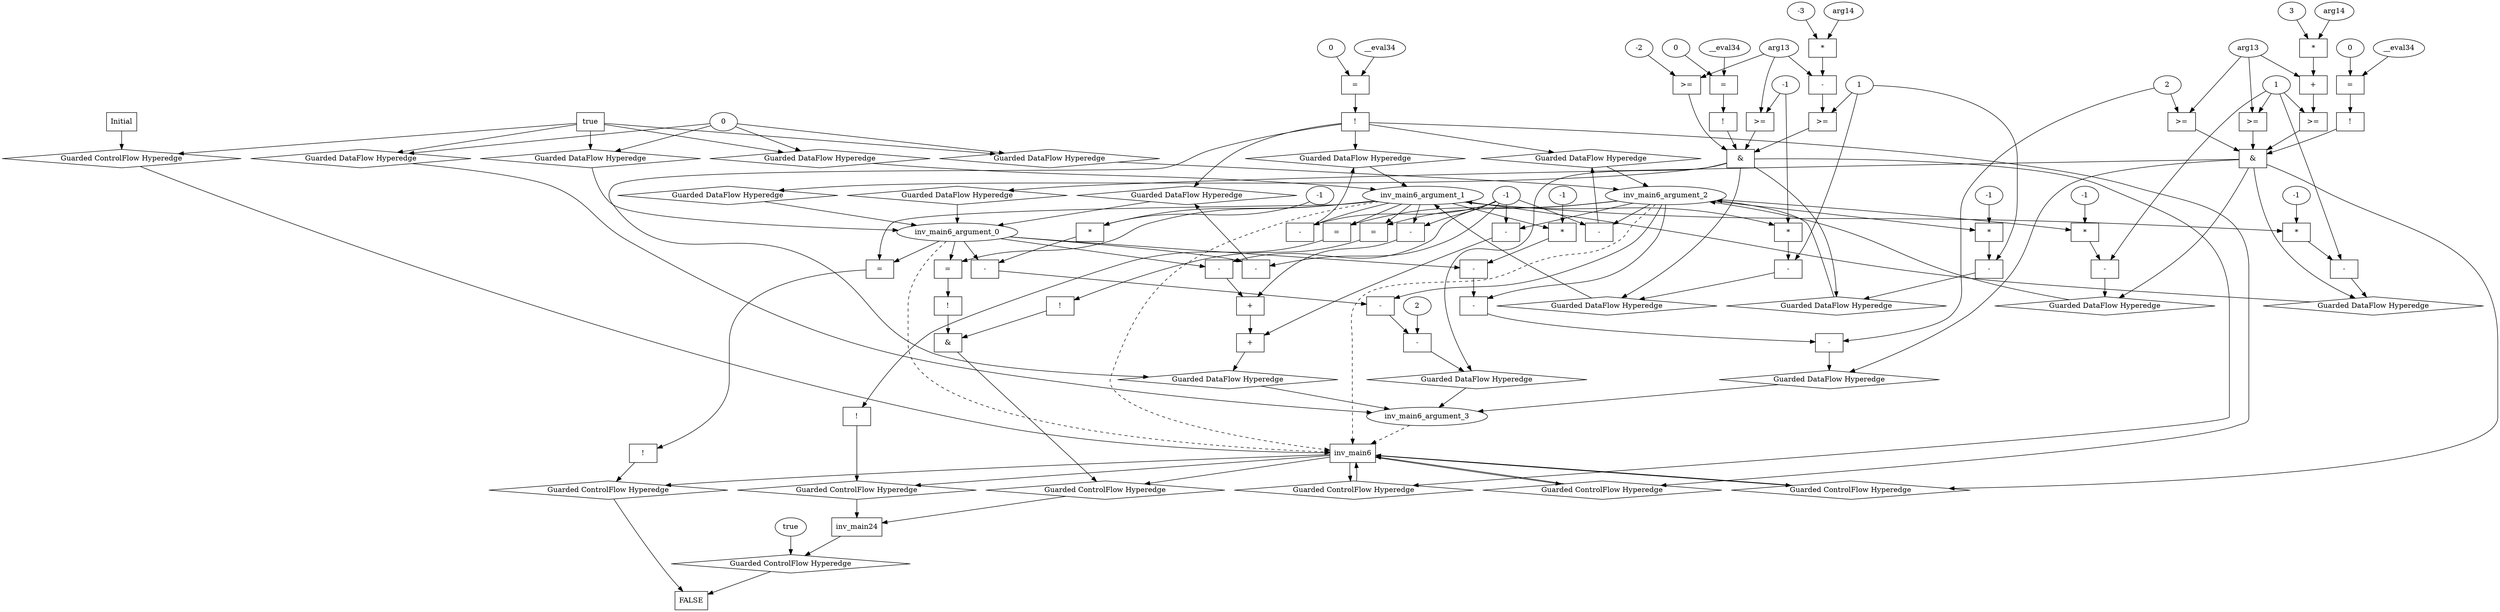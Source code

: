 digraph dag {
inv_main24 [label="inv_main24" shape="rect"];
inv_main6 [label="inv_main6" shape="rect"];
FALSE [label="FALSE" shape="rect"];
Initial [label="Initial" shape="rect"];
ControlFowHyperEdge_0 [label="Guarded ControlFlow Hyperedge" shape="diamond"];
Initial -> ControlFowHyperEdge_0[label=""]
ControlFowHyperEdge_0 -> inv_main6[label=""]
ControlFowHyperEdge_1 [label="Guarded ControlFlow Hyperedge" shape="diamond"];
inv_main6 -> ControlFowHyperEdge_1[label=""]
ControlFowHyperEdge_1 -> inv_main6[label=""]
ControlFowHyperEdge_2 [label="Guarded ControlFlow Hyperedge" shape="diamond"];
inv_main6 -> ControlFowHyperEdge_2[label=""]
ControlFowHyperEdge_2 -> inv_main6[label=""]
ControlFowHyperEdge_3 [label="Guarded ControlFlow Hyperedge" shape="diamond"];
inv_main6 -> ControlFowHyperEdge_3[label=""]
ControlFowHyperEdge_3 -> inv_main6[label=""]
ControlFowHyperEdge_4 [label="Guarded ControlFlow Hyperedge" shape="diamond"];
inv_main6 -> ControlFowHyperEdge_4[label=""]
ControlFowHyperEdge_4 -> inv_main24[label=""]
ControlFowHyperEdge_5 [label="Guarded ControlFlow Hyperedge" shape="diamond"];
inv_main6 -> ControlFowHyperEdge_5[label=""]
ControlFowHyperEdge_5 -> inv_main24[label=""]
ControlFowHyperEdge_6 [label="Guarded ControlFlow Hyperedge" shape="diamond"];
inv_main6 -> ControlFowHyperEdge_6[label=""]
ControlFowHyperEdge_6 -> FALSE[label=""]
ControlFowHyperEdge_7 [label="Guarded ControlFlow Hyperedge" shape="diamond"];
inv_main24 -> ControlFowHyperEdge_7[label=""]
ControlFowHyperEdge_7 -> FALSE[label=""]
inv_main6_argument_0 [label="inv_main6_argument_0" shape="oval"];
inv_main6_argument_0 -> inv_main6[label="" style="dashed"]
inv_main6_argument_1 [label="inv_main6_argument_1" shape="oval"];
inv_main6_argument_1 -> inv_main6[label="" style="dashed"]
inv_main6_argument_2 [label="inv_main6_argument_2" shape="oval"];
inv_main6_argument_2 -> inv_main6[label="" style="dashed"]
inv_main6_argument_3 [label="inv_main6_argument_3" shape="oval"];
inv_main6_argument_3 -> inv_main6[label="" style="dashed"]

true_0 [label="true" shape="rect"];
true_0->ControlFowHyperEdge_0 [label=""];
xxxinv_main6___Initial_0xxxdataFlow_0_node_0 [label="0"];

xxxinv_main6___Initial_0xxxdataFlow_0_node_0->DataFowHyperEdge_0_inv_main6_argument_0 [label=""];

xxxinv_main6___Initial_0xxxdataFlow_0_node_0->DataFowHyperEdge_0_inv_main6_argument_1 [label=""];

xxxinv_main6___Initial_0xxxdataFlow_0_node_0->DataFowHyperEdge_0_inv_main6_argument_2 [label=""];

xxxinv_main6___Initial_0xxxdataFlow_0_node_0->DataFowHyperEdge_0_inv_main6_argument_3 [label=""];
xxxinv_main6___inv_main6_1xxxguard_0_node_0 [label="!" shape="rect"];
xxxinv_main6___inv_main6_1xxxguard_0_node_1 [label="=" shape="rect"];
xxxinv_main6___inv_main6_1xxxguard_0_node_2 [label="__eval34"];
xxxinv_main6___inv_main6_1xxxguard_0_node_3 [label="0"];
xxxinv_main6___inv_main6_1xxxguard_0_node_1->xxxinv_main6___inv_main6_1xxxguard_0_node_0
xxxinv_main6___inv_main6_1xxxguard_0_node_2->xxxinv_main6___inv_main6_1xxxguard_0_node_1
xxxinv_main6___inv_main6_1xxxguard_0_node_3->xxxinv_main6___inv_main6_1xxxguard_0_node_1

xxxinv_main6___inv_main6_1xxxguard_0_node_0->ControlFowHyperEdge_1 [label=""];
xxxinv_main6___inv_main6_1xxxdataFlow_0_node_0 [label="-" shape="rect"];
xxxinv_main6___inv_main6_1xxxdataFlow_0_node_2 [label="-1"];
inv_main6_argument_0->xxxinv_main6___inv_main6_1xxxdataFlow_0_node_0
xxxinv_main6___inv_main6_1xxxdataFlow_0_node_2->xxxinv_main6___inv_main6_1xxxdataFlow_0_node_0

xxxinv_main6___inv_main6_1xxxdataFlow_0_node_0->DataFowHyperEdge_1_inv_main6_argument_0 [label=""];
xxxinv_main6___inv_main6_1xxxdataFlow1_node_0 [label="-" shape="rect"];
inv_main6_argument_1->xxxinv_main6___inv_main6_1xxxdataFlow1_node_0
xxxinv_main6___inv_main6_1xxxdataFlow_0_node_2->xxxinv_main6___inv_main6_1xxxdataFlow1_node_0

xxxinv_main6___inv_main6_1xxxdataFlow1_node_0->DataFowHyperEdge_1_inv_main6_argument_1 [label=""];
xxxinv_main6___inv_main6_1xxxdataFlow2_node_0 [label="-" shape="rect"];
inv_main6_argument_2->xxxinv_main6___inv_main6_1xxxdataFlow2_node_0
xxxinv_main6___inv_main6_1xxxdataFlow_0_node_2->xxxinv_main6___inv_main6_1xxxdataFlow2_node_0

xxxinv_main6___inv_main6_1xxxdataFlow2_node_0->DataFowHyperEdge_1_inv_main6_argument_2 [label=""];
xxxinv_main6___inv_main6_1xxxdataFlow3_node_0 [label="+" shape="rect"];
xxxinv_main6___inv_main6_1xxxdataFlow3_node_1 [label="+" shape="rect"];
xxxinv_main6___inv_main6_1xxxdataFlow3_node_2 [label="-" shape="rect"];
xxxinv_main6___inv_main6_1xxxdataFlow3_node_5 [label="-" shape="rect"];
xxxinv_main6___inv_main6_1xxxdataFlow3_node_8 [label="-" shape="rect"];
xxxinv_main6___inv_main6_1xxxdataFlow3_node_1->xxxinv_main6___inv_main6_1xxxdataFlow3_node_0
xxxinv_main6___inv_main6_1xxxdataFlow3_node_8->xxxinv_main6___inv_main6_1xxxdataFlow3_node_0
xxxinv_main6___inv_main6_1xxxdataFlow3_node_2->xxxinv_main6___inv_main6_1xxxdataFlow3_node_1
xxxinv_main6___inv_main6_1xxxdataFlow3_node_5->xxxinv_main6___inv_main6_1xxxdataFlow3_node_1
inv_main6_argument_0->xxxinv_main6___inv_main6_1xxxdataFlow3_node_2
xxxinv_main6___inv_main6_1xxxdataFlow_0_node_2->xxxinv_main6___inv_main6_1xxxdataFlow3_node_2
inv_main6_argument_1->xxxinv_main6___inv_main6_1xxxdataFlow3_node_5
xxxinv_main6___inv_main6_1xxxdataFlow_0_node_2->xxxinv_main6___inv_main6_1xxxdataFlow3_node_5
inv_main6_argument_2->xxxinv_main6___inv_main6_1xxxdataFlow3_node_8
xxxinv_main6___inv_main6_1xxxdataFlow_0_node_2->xxxinv_main6___inv_main6_1xxxdataFlow3_node_8

xxxinv_main6___inv_main6_1xxxdataFlow3_node_0->DataFowHyperEdge_1_inv_main6_argument_3 [label=""];
xxxinv_main6___inv_main6_2xxx_and [label="&" shape="rect"];
xxxinv_main6___inv_main6_2xxxguard_0_node_0 [label="!" shape="rect"];
xxxinv_main6___inv_main6_2xxxguard_0_node_1 [label="=" shape="rect"];
xxxinv_main6___inv_main6_2xxxguard_0_node_2 [label="__eval34"];
xxxinv_main6___inv_main6_2xxxguard_0_node_3 [label="0"];
xxxinv_main6___inv_main6_2xxxguard_0_node_1->xxxinv_main6___inv_main6_2xxxguard_0_node_0
xxxinv_main6___inv_main6_2xxxguard_0_node_2->xxxinv_main6___inv_main6_2xxxguard_0_node_1
xxxinv_main6___inv_main6_2xxxguard_0_node_3->xxxinv_main6___inv_main6_2xxxguard_0_node_1

xxxinv_main6___inv_main6_2xxxguard_0_node_0->xxxinv_main6___inv_main6_2xxx_and [label=""];
xxxinv_main6___inv_main6_2xxxguard1_node_0 [label=">=" shape="rect"];
xxxinv_main6___inv_main6_2xxxguard1_node_1 [label="-" shape="rect"];
xxxinv_main6___inv_main6_2xxxguard1_node_2 [label="*" shape="rect"];
xxxinv_main6___inv_main6_2xxxguard1_node_3 [label="-3"];
xxxinv_main6___inv_main6_2xxxguard1_node_4 [label="arg14"];
xxxinv_main6___inv_main6_2xxxguard1_node_5 [label="arg13"];
xxxinv_main6___inv_main6_2xxxguard1_node_1->xxxinv_main6___inv_main6_2xxxguard1_node_0
xxxinv_main6___inv_main6_2xxxdataFlow_0_node_1->xxxinv_main6___inv_main6_2xxxguard1_node_0
xxxinv_main6___inv_main6_2xxxguard1_node_2->xxxinv_main6___inv_main6_2xxxguard1_node_1
xxxinv_main6___inv_main6_2xxxguard1_node_5->xxxinv_main6___inv_main6_2xxxguard1_node_1
xxxinv_main6___inv_main6_2xxxguard1_node_3->xxxinv_main6___inv_main6_2xxxguard1_node_2
xxxinv_main6___inv_main6_2xxxguard1_node_4->xxxinv_main6___inv_main6_2xxxguard1_node_2

xxxinv_main6___inv_main6_2xxxguard1_node_0->xxxinv_main6___inv_main6_2xxx_and [label=""];
xxxinv_main6___inv_main6_2xxxguard2_node_0 [label=">=" shape="rect"];
xxxinv_main6___inv_main6_2xxxdataFlow_0_node_3 [label="-1"];
xxxinv_main6___inv_main6_2xxxdataFlow_0_node_3->xxxinv_main6___inv_main6_2xxxguard2_node_0
xxxinv_main6___inv_main6_2xxxguard1_node_5->xxxinv_main6___inv_main6_2xxxguard2_node_0

xxxinv_main6___inv_main6_2xxxguard2_node_0->xxxinv_main6___inv_main6_2xxx_and [label=""];
xxxinv_main6___inv_main6_2xxxguard3_node_0 [label=">=" shape="rect"];
xxxinv_main6___inv_main6_2xxxguard3_node_2 [label="-2"];
xxxinv_main6___inv_main6_2xxxguard1_node_5->xxxinv_main6___inv_main6_2xxxguard3_node_0
xxxinv_main6___inv_main6_2xxxguard3_node_2->xxxinv_main6___inv_main6_2xxxguard3_node_0

xxxinv_main6___inv_main6_2xxxguard3_node_0->xxxinv_main6___inv_main6_2xxx_and [label=""];
xxxinv_main6___inv_main6_2xxx_and->ControlFowHyperEdge_2 [label=""];
xxxinv_main6___inv_main6_2xxxdataFlow_0_node_0 [label="-" shape="rect"];
xxxinv_main6___inv_main6_2xxxdataFlow_0_node_1 [label="1"];
xxxinv_main6___inv_main6_2xxxdataFlow_0_node_2 [label="*" shape="rect"];
xxxinv_main6___inv_main6_2xxxdataFlow_0_node_3 [label="-1"];
xxxinv_main6___inv_main6_2xxxdataFlow_0_node_1->xxxinv_main6___inv_main6_2xxxdataFlow_0_node_0
xxxinv_main6___inv_main6_2xxxdataFlow_0_node_2->xxxinv_main6___inv_main6_2xxxdataFlow_0_node_0
inv_main6_argument_1->xxxinv_main6___inv_main6_2xxxdataFlow_0_node_2
xxxinv_main6___inv_main6_2xxxdataFlow_0_node_3->xxxinv_main6___inv_main6_2xxxdataFlow_0_node_2

xxxinv_main6___inv_main6_2xxxdataFlow_0_node_0->DataFowHyperEdge_2_inv_main6_argument_1 [label=""];
xxxinv_main6___inv_main6_2xxxdataFlow1_node_0 [label="-" shape="rect"];
xxxinv_main6___inv_main6_2xxxdataFlow1_node_2 [label="*" shape="rect"];
xxxinv_main6___inv_main6_2xxxdataFlow1_node_3 [label="-1"];
xxxinv_main6___inv_main6_2xxxdataFlow_0_node_1->xxxinv_main6___inv_main6_2xxxdataFlow1_node_0
xxxinv_main6___inv_main6_2xxxdataFlow1_node_2->xxxinv_main6___inv_main6_2xxxdataFlow1_node_0
inv_main6_argument_2->xxxinv_main6___inv_main6_2xxxdataFlow1_node_2
xxxinv_main6___inv_main6_2xxxdataFlow1_node_3->xxxinv_main6___inv_main6_2xxxdataFlow1_node_2

xxxinv_main6___inv_main6_2xxxdataFlow1_node_0->DataFowHyperEdge_2_inv_main6_argument_2 [label=""];
xxxinv_main6___inv_main6_2xxxdataFlow2_node_0 [label="-" shape="rect"];
xxxinv_main6___inv_main6_2xxxdataFlow2_node_1 [label="2"];
xxxinv_main6___inv_main6_2xxxdataFlow2_node_2 [label="-" shape="rect"];
xxxinv_main6___inv_main6_2xxxdataFlow2_node_3 [label="-" shape="rect"];
xxxinv_main6___inv_main6_2xxxdataFlow2_node_4 [label="*" shape="rect"];
xxxinv_main6___inv_main6_2xxxdataFlow2_node_5 [label="-1"];
xxxinv_main6___inv_main6_2xxxdataFlow2_node_1->xxxinv_main6___inv_main6_2xxxdataFlow2_node_0
xxxinv_main6___inv_main6_2xxxdataFlow2_node_2->xxxinv_main6___inv_main6_2xxxdataFlow2_node_0
xxxinv_main6___inv_main6_2xxxdataFlow2_node_3->xxxinv_main6___inv_main6_2xxxdataFlow2_node_2
inv_main6_argument_2->xxxinv_main6___inv_main6_2xxxdataFlow2_node_2
xxxinv_main6___inv_main6_2xxxdataFlow2_node_4->xxxinv_main6___inv_main6_2xxxdataFlow2_node_3
inv_main6_argument_0->xxxinv_main6___inv_main6_2xxxdataFlow2_node_3
xxxinv_main6___inv_main6_2xxxdataFlow2_node_5->xxxinv_main6___inv_main6_2xxxdataFlow2_node_4
inv_main6_argument_1->xxxinv_main6___inv_main6_2xxxdataFlow2_node_4

xxxinv_main6___inv_main6_2xxxdataFlow2_node_0->DataFowHyperEdge_2_inv_main6_argument_3 [label=""];
xxxinv_main6___inv_main6_3xxx_and [label="&" shape="rect"];
xxxinv_main6___inv_main6_3xxxguard_0_node_0 [label="!" shape="rect"];
xxxinv_main6___inv_main6_3xxxguard_0_node_1 [label="=" shape="rect"];
xxxinv_main6___inv_main6_3xxxguard_0_node_2 [label="__eval34"];
xxxinv_main6___inv_main6_3xxxguard_0_node_3 [label="0"];
xxxinv_main6___inv_main6_3xxxguard_0_node_1->xxxinv_main6___inv_main6_3xxxguard_0_node_0
xxxinv_main6___inv_main6_3xxxguard_0_node_2->xxxinv_main6___inv_main6_3xxxguard_0_node_1
xxxinv_main6___inv_main6_3xxxguard_0_node_3->xxxinv_main6___inv_main6_3xxxguard_0_node_1

xxxinv_main6___inv_main6_3xxxguard_0_node_0->xxxinv_main6___inv_main6_3xxx_and [label=""];
xxxinv_main6___inv_main6_3xxxguard1_node_0 [label=">=" shape="rect"];
xxxinv_main6___inv_main6_3xxxguard1_node_1 [label="+" shape="rect"];
xxxinv_main6___inv_main6_3xxxguard1_node_2 [label="*" shape="rect"];
xxxinv_main6___inv_main6_3xxxguard1_node_3 [label="3"];
xxxinv_main6___inv_main6_3xxxguard1_node_4 [label="arg14"];
xxxinv_main6___inv_main6_3xxxguard1_node_5 [label="arg13"];
xxxinv_main6___inv_main6_3xxxguard1_node_1->xxxinv_main6___inv_main6_3xxxguard1_node_0
xxxinv_main6___inv_main6_3xxxdataFlow_0_node_1->xxxinv_main6___inv_main6_3xxxguard1_node_0
xxxinv_main6___inv_main6_3xxxguard1_node_2->xxxinv_main6___inv_main6_3xxxguard1_node_1
xxxinv_main6___inv_main6_3xxxguard1_node_5->xxxinv_main6___inv_main6_3xxxguard1_node_1
xxxinv_main6___inv_main6_3xxxguard1_node_3->xxxinv_main6___inv_main6_3xxxguard1_node_2
xxxinv_main6___inv_main6_3xxxguard1_node_4->xxxinv_main6___inv_main6_3xxxguard1_node_2

xxxinv_main6___inv_main6_3xxxguard1_node_0->xxxinv_main6___inv_main6_3xxx_and [label=""];
xxxinv_main6___inv_main6_3xxxguard2_node_0 [label=">=" shape="rect"];
xxxinv_main6___inv_main6_3xxxdataFlow2_node_1->xxxinv_main6___inv_main6_3xxxguard2_node_0
xxxinv_main6___inv_main6_3xxxguard1_node_5->xxxinv_main6___inv_main6_3xxxguard2_node_0

xxxinv_main6___inv_main6_3xxxguard2_node_0->xxxinv_main6___inv_main6_3xxx_and [label=""];
xxxinv_main6___inv_main6_3xxxguard3_node_0 [label=">=" shape="rect"];
xxxinv_main6___inv_main6_3xxxguard1_node_5->xxxinv_main6___inv_main6_3xxxguard3_node_0
xxxinv_main6___inv_main6_3xxxdataFlow_0_node_1->xxxinv_main6___inv_main6_3xxxguard3_node_0

xxxinv_main6___inv_main6_3xxxguard3_node_0->xxxinv_main6___inv_main6_3xxx_and [label=""];
xxxinv_main6___inv_main6_3xxx_and->ControlFowHyperEdge_3 [label=""];
xxxinv_main6___inv_main6_3xxxdataFlow_0_node_0 [label="-" shape="rect"];
xxxinv_main6___inv_main6_3xxxdataFlow_0_node_1 [label="1"];
xxxinv_main6___inv_main6_3xxxdataFlow_0_node_2 [label="*" shape="rect"];
xxxinv_main6___inv_main6_3xxxdataFlow_0_node_3 [label="-1"];
xxxinv_main6___inv_main6_3xxxdataFlow_0_node_1->xxxinv_main6___inv_main6_3xxxdataFlow_0_node_0
xxxinv_main6___inv_main6_3xxxdataFlow_0_node_2->xxxinv_main6___inv_main6_3xxxdataFlow_0_node_0
inv_main6_argument_1->xxxinv_main6___inv_main6_3xxxdataFlow_0_node_2
xxxinv_main6___inv_main6_3xxxdataFlow_0_node_3->xxxinv_main6___inv_main6_3xxxdataFlow_0_node_2

xxxinv_main6___inv_main6_3xxxdataFlow_0_node_0->DataFowHyperEdge_3_inv_main6_argument_1 [label=""];
xxxinv_main6___inv_main6_3xxxdataFlow1_node_0 [label="-" shape="rect"];
xxxinv_main6___inv_main6_3xxxdataFlow1_node_2 [label="*" shape="rect"];
xxxinv_main6___inv_main6_3xxxdataFlow1_node_3 [label="-1"];
xxxinv_main6___inv_main6_3xxxdataFlow_0_node_1->xxxinv_main6___inv_main6_3xxxdataFlow1_node_0
xxxinv_main6___inv_main6_3xxxdataFlow1_node_2->xxxinv_main6___inv_main6_3xxxdataFlow1_node_0
inv_main6_argument_2->xxxinv_main6___inv_main6_3xxxdataFlow1_node_2
xxxinv_main6___inv_main6_3xxxdataFlow1_node_3->xxxinv_main6___inv_main6_3xxxdataFlow1_node_2

xxxinv_main6___inv_main6_3xxxdataFlow1_node_0->DataFowHyperEdge_3_inv_main6_argument_2 [label=""];
xxxinv_main6___inv_main6_3xxxdataFlow2_node_0 [label="-" shape="rect"];
xxxinv_main6___inv_main6_3xxxdataFlow2_node_1 [label="2"];
xxxinv_main6___inv_main6_3xxxdataFlow2_node_2 [label="-" shape="rect"];
xxxinv_main6___inv_main6_3xxxdataFlow2_node_3 [label="-" shape="rect"];
xxxinv_main6___inv_main6_3xxxdataFlow2_node_4 [label="*" shape="rect"];
xxxinv_main6___inv_main6_3xxxdataFlow2_node_5 [label="-1"];
xxxinv_main6___inv_main6_3xxxdataFlow2_node_1->xxxinv_main6___inv_main6_3xxxdataFlow2_node_0
xxxinv_main6___inv_main6_3xxxdataFlow2_node_2->xxxinv_main6___inv_main6_3xxxdataFlow2_node_0
xxxinv_main6___inv_main6_3xxxdataFlow2_node_3->xxxinv_main6___inv_main6_3xxxdataFlow2_node_2
inv_main6_argument_2->xxxinv_main6___inv_main6_3xxxdataFlow2_node_2
xxxinv_main6___inv_main6_3xxxdataFlow2_node_4->xxxinv_main6___inv_main6_3xxxdataFlow2_node_3
inv_main6_argument_0->xxxinv_main6___inv_main6_3xxxdataFlow2_node_3
xxxinv_main6___inv_main6_3xxxdataFlow2_node_5->xxxinv_main6___inv_main6_3xxxdataFlow2_node_4
inv_main6_argument_1->xxxinv_main6___inv_main6_3xxxdataFlow2_node_4

xxxinv_main6___inv_main6_3xxxdataFlow2_node_0->DataFowHyperEdge_3_inv_main6_argument_3 [label=""];
xxxinv_main24___inv_main6_4xxxguard_0_node_0 [label="!" shape="rect"];
xxxinv_main24___inv_main6_4xxxguard_0_node_1 [label="=" shape="rect"];
xxxinv_main24___inv_main6_4xxxguard_0_node_1->xxxinv_main24___inv_main6_4xxxguard_0_node_0
inv_main6_argument_1->xxxinv_main24___inv_main6_4xxxguard_0_node_1
inv_main6_argument_2->xxxinv_main24___inv_main6_4xxxguard_0_node_1

xxxinv_main24___inv_main6_4xxxguard_0_node_0->ControlFowHyperEdge_4 [label=""];
xxxinv_main24___inv_main6_5xxx_and [label="&" shape="rect"];
xxxinv_main24___inv_main6_5xxxguard_0_node_0 [label="!" shape="rect"];
xxxinv_main24___inv_main6_5xxxguard_0_node_1 [label="=" shape="rect"];
xxxinv_main24___inv_main6_5xxxguard_0_node_1->xxxinv_main24___inv_main6_5xxxguard_0_node_0
inv_main6_argument_1->xxxinv_main24___inv_main6_5xxxguard_0_node_1
inv_main6_argument_2->xxxinv_main24___inv_main6_5xxxguard_0_node_1

xxxinv_main24___inv_main6_5xxxguard_0_node_0->xxxinv_main24___inv_main6_5xxx_and [label=""];
xxxinv_main24___inv_main6_5xxxguard1_node_0 [label="!" shape="rect"];
xxxinv_main24___inv_main6_5xxxguard1_node_1 [label="=" shape="rect"];
xxxinv_main24___inv_main6_5xxxguard1_node_1->xxxinv_main24___inv_main6_5xxxguard1_node_0
inv_main6_argument_0->xxxinv_main24___inv_main6_5xxxguard1_node_1
inv_main6_argument_1->xxxinv_main24___inv_main6_5xxxguard1_node_1

xxxinv_main24___inv_main6_5xxxguard1_node_0->xxxinv_main24___inv_main6_5xxx_and [label=""];
xxxinv_main24___inv_main6_5xxx_and->ControlFowHyperEdge_5 [label=""];
xxxFALSE___inv_main6_6xxxguard_0_node_0 [label="!" shape="rect"];
xxxFALSE___inv_main6_6xxxguard_0_node_1 [label="=" shape="rect"];
xxxFALSE___inv_main6_6xxxguard_0_node_1->xxxFALSE___inv_main6_6xxxguard_0_node_0
inv_main6_argument_0->xxxFALSE___inv_main6_6xxxguard_0_node_1
inv_main6_argument_1->xxxFALSE___inv_main6_6xxxguard_0_node_1

xxxFALSE___inv_main6_6xxxguard_0_node_0->ControlFowHyperEdge_6 [label=""];
xxxFALSE___inv_main24_7xxxguard_0_node_0 [label="true"];

xxxFALSE___inv_main24_7xxxguard_0_node_0->ControlFowHyperEdge_7 [label=""];
DataFowHyperEdge_0_inv_main6_argument_0 [label="Guarded DataFlow Hyperedge" shape="diamond"];
DataFowHyperEdge_0_inv_main6_argument_0 -> inv_main6_argument_0[label=""]
true_0->DataFowHyperEdge_0_inv_main6_argument_0 [label=""];
DataFowHyperEdge_0_inv_main6_argument_1 [label="Guarded DataFlow Hyperedge" shape="diamond"];
DataFowHyperEdge_0_inv_main6_argument_1 -> inv_main6_argument_1[label=""]
true_0->DataFowHyperEdge_0_inv_main6_argument_1 [label=""];
DataFowHyperEdge_0_inv_main6_argument_2 [label="Guarded DataFlow Hyperedge" shape="diamond"];
DataFowHyperEdge_0_inv_main6_argument_2 -> inv_main6_argument_2[label=""]
true_0->DataFowHyperEdge_0_inv_main6_argument_2 [label=""];
DataFowHyperEdge_0_inv_main6_argument_3 [label="Guarded DataFlow Hyperedge" shape="diamond"];
DataFowHyperEdge_0_inv_main6_argument_3 -> inv_main6_argument_3[label=""]
true_0->DataFowHyperEdge_0_inv_main6_argument_3 [label=""];
DataFowHyperEdge_1_inv_main6_argument_0 [label="Guarded DataFlow Hyperedge" shape="diamond"];
DataFowHyperEdge_1_inv_main6_argument_0 -> inv_main6_argument_0[label=""]
xxxinv_main6___inv_main6_1xxxguard_0_node_0 -> DataFowHyperEdge_1_inv_main6_argument_0[label=""]
DataFowHyperEdge_1_inv_main6_argument_1 [label="Guarded DataFlow Hyperedge" shape="diamond"];
DataFowHyperEdge_1_inv_main6_argument_1 -> inv_main6_argument_1[label=""]
xxxinv_main6___inv_main6_1xxxguard_0_node_0 -> DataFowHyperEdge_1_inv_main6_argument_1[label=""]
DataFowHyperEdge_1_inv_main6_argument_2 [label="Guarded DataFlow Hyperedge" shape="diamond"];
DataFowHyperEdge_1_inv_main6_argument_2 -> inv_main6_argument_2[label=""]
xxxinv_main6___inv_main6_1xxxguard_0_node_0 -> DataFowHyperEdge_1_inv_main6_argument_2[label=""]
DataFowHyperEdge_1_inv_main6_argument_3 [label="Guarded DataFlow Hyperedge" shape="diamond"];
DataFowHyperEdge_1_inv_main6_argument_3 -> inv_main6_argument_3[label=""]
xxxinv_main6___inv_main6_1xxxguard_0_node_0 -> DataFowHyperEdge_1_inv_main6_argument_3[label=""]
DataFowHyperEdge_2_inv_main6_argument_0 [label="Guarded DataFlow Hyperedge" shape="diamond"];
DataFowHyperEdge_2_inv_main6_argument_0 -> inv_main6_argument_0[label=""]
xxxinv_main6___inv_main6_2xxx_and -> DataFowHyperEdge_2_inv_main6_argument_0[label=""]
DataFowHyperEdge_2_inv_main6_argument_1 [label="Guarded DataFlow Hyperedge" shape="diamond"];
DataFowHyperEdge_2_inv_main6_argument_1 -> inv_main6_argument_1[label=""]
xxxinv_main6___inv_main6_2xxx_and -> DataFowHyperEdge_2_inv_main6_argument_1[label=""]
DataFowHyperEdge_2_inv_main6_argument_2 [label="Guarded DataFlow Hyperedge" shape="diamond"];
DataFowHyperEdge_2_inv_main6_argument_2 -> inv_main6_argument_2[label=""]
xxxinv_main6___inv_main6_2xxx_and -> DataFowHyperEdge_2_inv_main6_argument_2[label=""]
DataFowHyperEdge_2_inv_main6_argument_3 [label="Guarded DataFlow Hyperedge" shape="diamond"];
DataFowHyperEdge_2_inv_main6_argument_3 -> inv_main6_argument_3[label=""]
xxxinv_main6___inv_main6_2xxx_and -> DataFowHyperEdge_2_inv_main6_argument_3[label=""]
DataFowHyperEdge_3_inv_main6_argument_0 [label="Guarded DataFlow Hyperedge" shape="diamond"];
DataFowHyperEdge_3_inv_main6_argument_0 -> inv_main6_argument_0[label=""]
xxxinv_main6___inv_main6_3xxx_and -> DataFowHyperEdge_3_inv_main6_argument_0[label=""]
DataFowHyperEdge_3_inv_main6_argument_1 [label="Guarded DataFlow Hyperedge" shape="diamond"];
DataFowHyperEdge_3_inv_main6_argument_1 -> inv_main6_argument_1[label=""]
xxxinv_main6___inv_main6_3xxx_and -> DataFowHyperEdge_3_inv_main6_argument_1[label=""]
DataFowHyperEdge_3_inv_main6_argument_2 [label="Guarded DataFlow Hyperedge" shape="diamond"];
DataFowHyperEdge_3_inv_main6_argument_2 -> inv_main6_argument_2[label=""]
xxxinv_main6___inv_main6_3xxx_and -> DataFowHyperEdge_3_inv_main6_argument_2[label=""]
DataFowHyperEdge_3_inv_main6_argument_3 [label="Guarded DataFlow Hyperedge" shape="diamond"];
DataFowHyperEdge_3_inv_main6_argument_3 -> inv_main6_argument_3[label=""]
xxxinv_main6___inv_main6_3xxx_and -> DataFowHyperEdge_3_inv_main6_argument_3[label=""]
}
